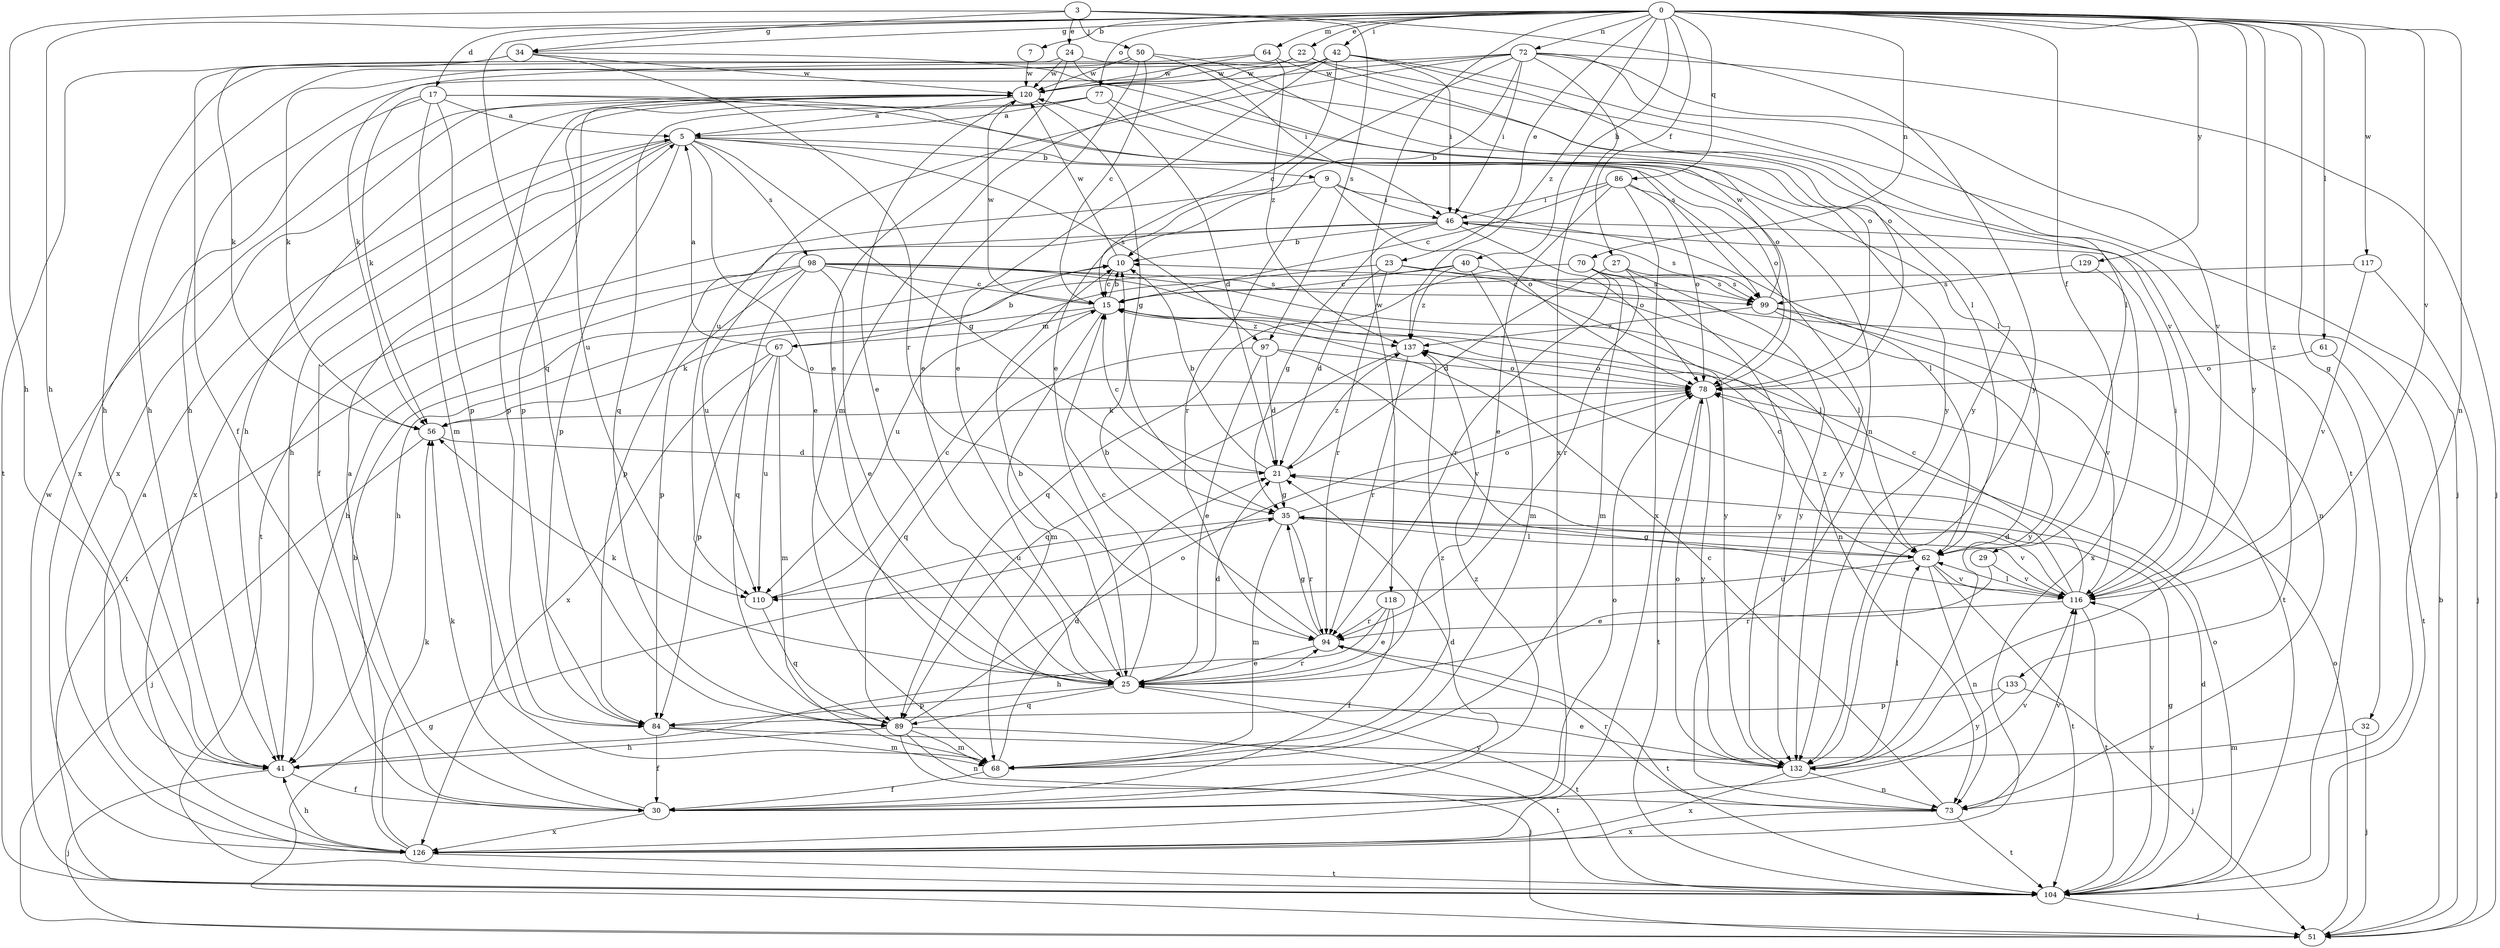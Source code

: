 strict digraph  {
0;
3;
5;
7;
9;
10;
15;
17;
21;
22;
23;
24;
25;
27;
29;
30;
32;
34;
35;
40;
41;
42;
46;
50;
51;
56;
61;
62;
64;
67;
68;
70;
72;
73;
77;
78;
84;
86;
89;
94;
97;
98;
99;
104;
110;
116;
117;
118;
120;
126;
129;
132;
133;
137;
0 -> 7  [label=b];
0 -> 17  [label=d];
0 -> 22  [label=e];
0 -> 23  [label=e];
0 -> 27  [label=f];
0 -> 29  [label=f];
0 -> 32  [label=g];
0 -> 34  [label=g];
0 -> 40  [label=h];
0 -> 41  [label=h];
0 -> 42  [label=i];
0 -> 61  [label=l];
0 -> 64  [label=m];
0 -> 70  [label=n];
0 -> 72  [label=n];
0 -> 73  [label=n];
0 -> 77  [label=o];
0 -> 86  [label=q];
0 -> 89  [label=q];
0 -> 116  [label=v];
0 -> 117  [label=w];
0 -> 118  [label=w];
0 -> 129  [label=y];
0 -> 132  [label=y];
0 -> 133  [label=z];
0 -> 137  [label=z];
3 -> 24  [label=e];
3 -> 34  [label=g];
3 -> 41  [label=h];
3 -> 50  [label=j];
3 -> 97  [label=s];
3 -> 132  [label=y];
5 -> 9  [label=b];
5 -> 25  [label=e];
5 -> 30  [label=f];
5 -> 35  [label=g];
5 -> 41  [label=h];
5 -> 78  [label=o];
5 -> 84  [label=p];
5 -> 97  [label=s];
5 -> 98  [label=s];
5 -> 126  [label=x];
7 -> 120  [label=w];
9 -> 46  [label=i];
9 -> 62  [label=l];
9 -> 78  [label=o];
9 -> 94  [label=r];
9 -> 104  [label=t];
10 -> 15  [label=c];
10 -> 120  [label=w];
15 -> 10  [label=b];
15 -> 56  [label=k];
15 -> 67  [label=m];
15 -> 68  [label=m];
15 -> 120  [label=w];
15 -> 137  [label=z];
17 -> 5  [label=a];
17 -> 56  [label=k];
17 -> 68  [label=m];
17 -> 78  [label=o];
17 -> 84  [label=p];
17 -> 99  [label=s];
17 -> 126  [label=x];
21 -> 10  [label=b];
21 -> 15  [label=c];
21 -> 35  [label=g];
21 -> 137  [label=z];
22 -> 41  [label=h];
22 -> 78  [label=o];
22 -> 104  [label=t];
22 -> 120  [label=w];
23 -> 21  [label=d];
23 -> 94  [label=r];
23 -> 99  [label=s];
23 -> 110  [label=u];
23 -> 132  [label=y];
24 -> 25  [label=e];
24 -> 56  [label=k];
24 -> 62  [label=l];
24 -> 73  [label=n];
24 -> 120  [label=w];
25 -> 10  [label=b];
25 -> 15  [label=c];
25 -> 21  [label=d];
25 -> 56  [label=k];
25 -> 84  [label=p];
25 -> 89  [label=q];
25 -> 94  [label=r];
25 -> 104  [label=t];
27 -> 21  [label=d];
27 -> 94  [label=r];
27 -> 99  [label=s];
27 -> 132  [label=y];
29 -> 25  [label=e];
29 -> 116  [label=v];
30 -> 5  [label=a];
30 -> 21  [label=d];
30 -> 56  [label=k];
30 -> 78  [label=o];
30 -> 116  [label=v];
30 -> 126  [label=x];
30 -> 137  [label=z];
32 -> 51  [label=j];
32 -> 68  [label=m];
34 -> 30  [label=f];
34 -> 94  [label=r];
34 -> 104  [label=t];
34 -> 120  [label=w];
34 -> 132  [label=y];
35 -> 62  [label=l];
35 -> 68  [label=m];
35 -> 78  [label=o];
35 -> 94  [label=r];
35 -> 110  [label=u];
35 -> 116  [label=v];
40 -> 15  [label=c];
40 -> 41  [label=h];
40 -> 62  [label=l];
40 -> 68  [label=m];
40 -> 137  [label=z];
41 -> 30  [label=f];
41 -> 51  [label=j];
42 -> 15  [label=c];
42 -> 25  [label=e];
42 -> 46  [label=i];
42 -> 51  [label=j];
42 -> 56  [label=k];
42 -> 68  [label=m];
42 -> 120  [label=w];
42 -> 132  [label=y];
46 -> 10  [label=b];
46 -> 35  [label=g];
46 -> 73  [label=n];
46 -> 78  [label=o];
46 -> 84  [label=p];
46 -> 99  [label=s];
46 -> 110  [label=u];
50 -> 15  [label=c];
50 -> 25  [label=e];
50 -> 46  [label=i];
50 -> 56  [label=k];
50 -> 78  [label=o];
50 -> 120  [label=w];
51 -> 10  [label=b];
51 -> 35  [label=g];
51 -> 78  [label=o];
56 -> 21  [label=d];
56 -> 51  [label=j];
61 -> 78  [label=o];
61 -> 104  [label=t];
62 -> 15  [label=c];
62 -> 35  [label=g];
62 -> 73  [label=n];
62 -> 104  [label=t];
62 -> 110  [label=u];
62 -> 116  [label=v];
64 -> 41  [label=h];
64 -> 116  [label=v];
64 -> 120  [label=w];
64 -> 137  [label=z];
67 -> 5  [label=a];
67 -> 10  [label=b];
67 -> 68  [label=m];
67 -> 78  [label=o];
67 -> 84  [label=p];
67 -> 110  [label=u];
67 -> 126  [label=x];
68 -> 21  [label=d];
68 -> 30  [label=f];
68 -> 137  [label=z];
70 -> 68  [label=m];
70 -> 89  [label=q];
70 -> 94  [label=r];
70 -> 99  [label=s];
70 -> 132  [label=y];
72 -> 10  [label=b];
72 -> 25  [label=e];
72 -> 41  [label=h];
72 -> 46  [label=i];
72 -> 51  [label=j];
72 -> 62  [label=l];
72 -> 110  [label=u];
72 -> 116  [label=v];
72 -> 120  [label=w];
72 -> 126  [label=x];
73 -> 15  [label=c];
73 -> 94  [label=r];
73 -> 104  [label=t];
73 -> 116  [label=v];
73 -> 126  [label=x];
77 -> 5  [label=a];
77 -> 21  [label=d];
77 -> 62  [label=l];
77 -> 84  [label=p];
77 -> 89  [label=q];
78 -> 56  [label=k];
78 -> 104  [label=t];
78 -> 132  [label=y];
84 -> 30  [label=f];
84 -> 68  [label=m];
84 -> 132  [label=y];
86 -> 15  [label=c];
86 -> 25  [label=e];
86 -> 46  [label=i];
86 -> 78  [label=o];
86 -> 126  [label=x];
86 -> 132  [label=y];
89 -> 41  [label=h];
89 -> 51  [label=j];
89 -> 68  [label=m];
89 -> 73  [label=n];
89 -> 78  [label=o];
89 -> 104  [label=t];
94 -> 10  [label=b];
94 -> 25  [label=e];
94 -> 35  [label=g];
94 -> 104  [label=t];
97 -> 21  [label=d];
97 -> 25  [label=e];
97 -> 78  [label=o];
97 -> 89  [label=q];
97 -> 116  [label=v];
98 -> 15  [label=c];
98 -> 25  [label=e];
98 -> 41  [label=h];
98 -> 62  [label=l];
98 -> 73  [label=n];
98 -> 84  [label=p];
98 -> 89  [label=q];
98 -> 99  [label=s];
98 -> 104  [label=t];
99 -> 104  [label=t];
99 -> 116  [label=v];
99 -> 120  [label=w];
99 -> 132  [label=y];
99 -> 137  [label=z];
104 -> 21  [label=d];
104 -> 35  [label=g];
104 -> 51  [label=j];
104 -> 78  [label=o];
104 -> 116  [label=v];
104 -> 120  [label=w];
110 -> 15  [label=c];
110 -> 89  [label=q];
116 -> 15  [label=c];
116 -> 21  [label=d];
116 -> 46  [label=i];
116 -> 62  [label=l];
116 -> 94  [label=r];
116 -> 104  [label=t];
116 -> 137  [label=z];
117 -> 15  [label=c];
117 -> 51  [label=j];
117 -> 116  [label=v];
118 -> 25  [label=e];
118 -> 30  [label=f];
118 -> 41  [label=h];
118 -> 94  [label=r];
120 -> 5  [label=a];
120 -> 25  [label=e];
120 -> 35  [label=g];
120 -> 41  [label=h];
120 -> 84  [label=p];
120 -> 110  [label=u];
120 -> 126  [label=x];
126 -> 5  [label=a];
126 -> 10  [label=b];
126 -> 41  [label=h];
126 -> 56  [label=k];
126 -> 104  [label=t];
129 -> 99  [label=s];
129 -> 126  [label=x];
132 -> 25  [label=e];
132 -> 62  [label=l];
132 -> 73  [label=n];
132 -> 78  [label=o];
132 -> 126  [label=x];
133 -> 51  [label=j];
133 -> 84  [label=p];
133 -> 132  [label=y];
137 -> 78  [label=o];
137 -> 89  [label=q];
137 -> 94  [label=r];
}
